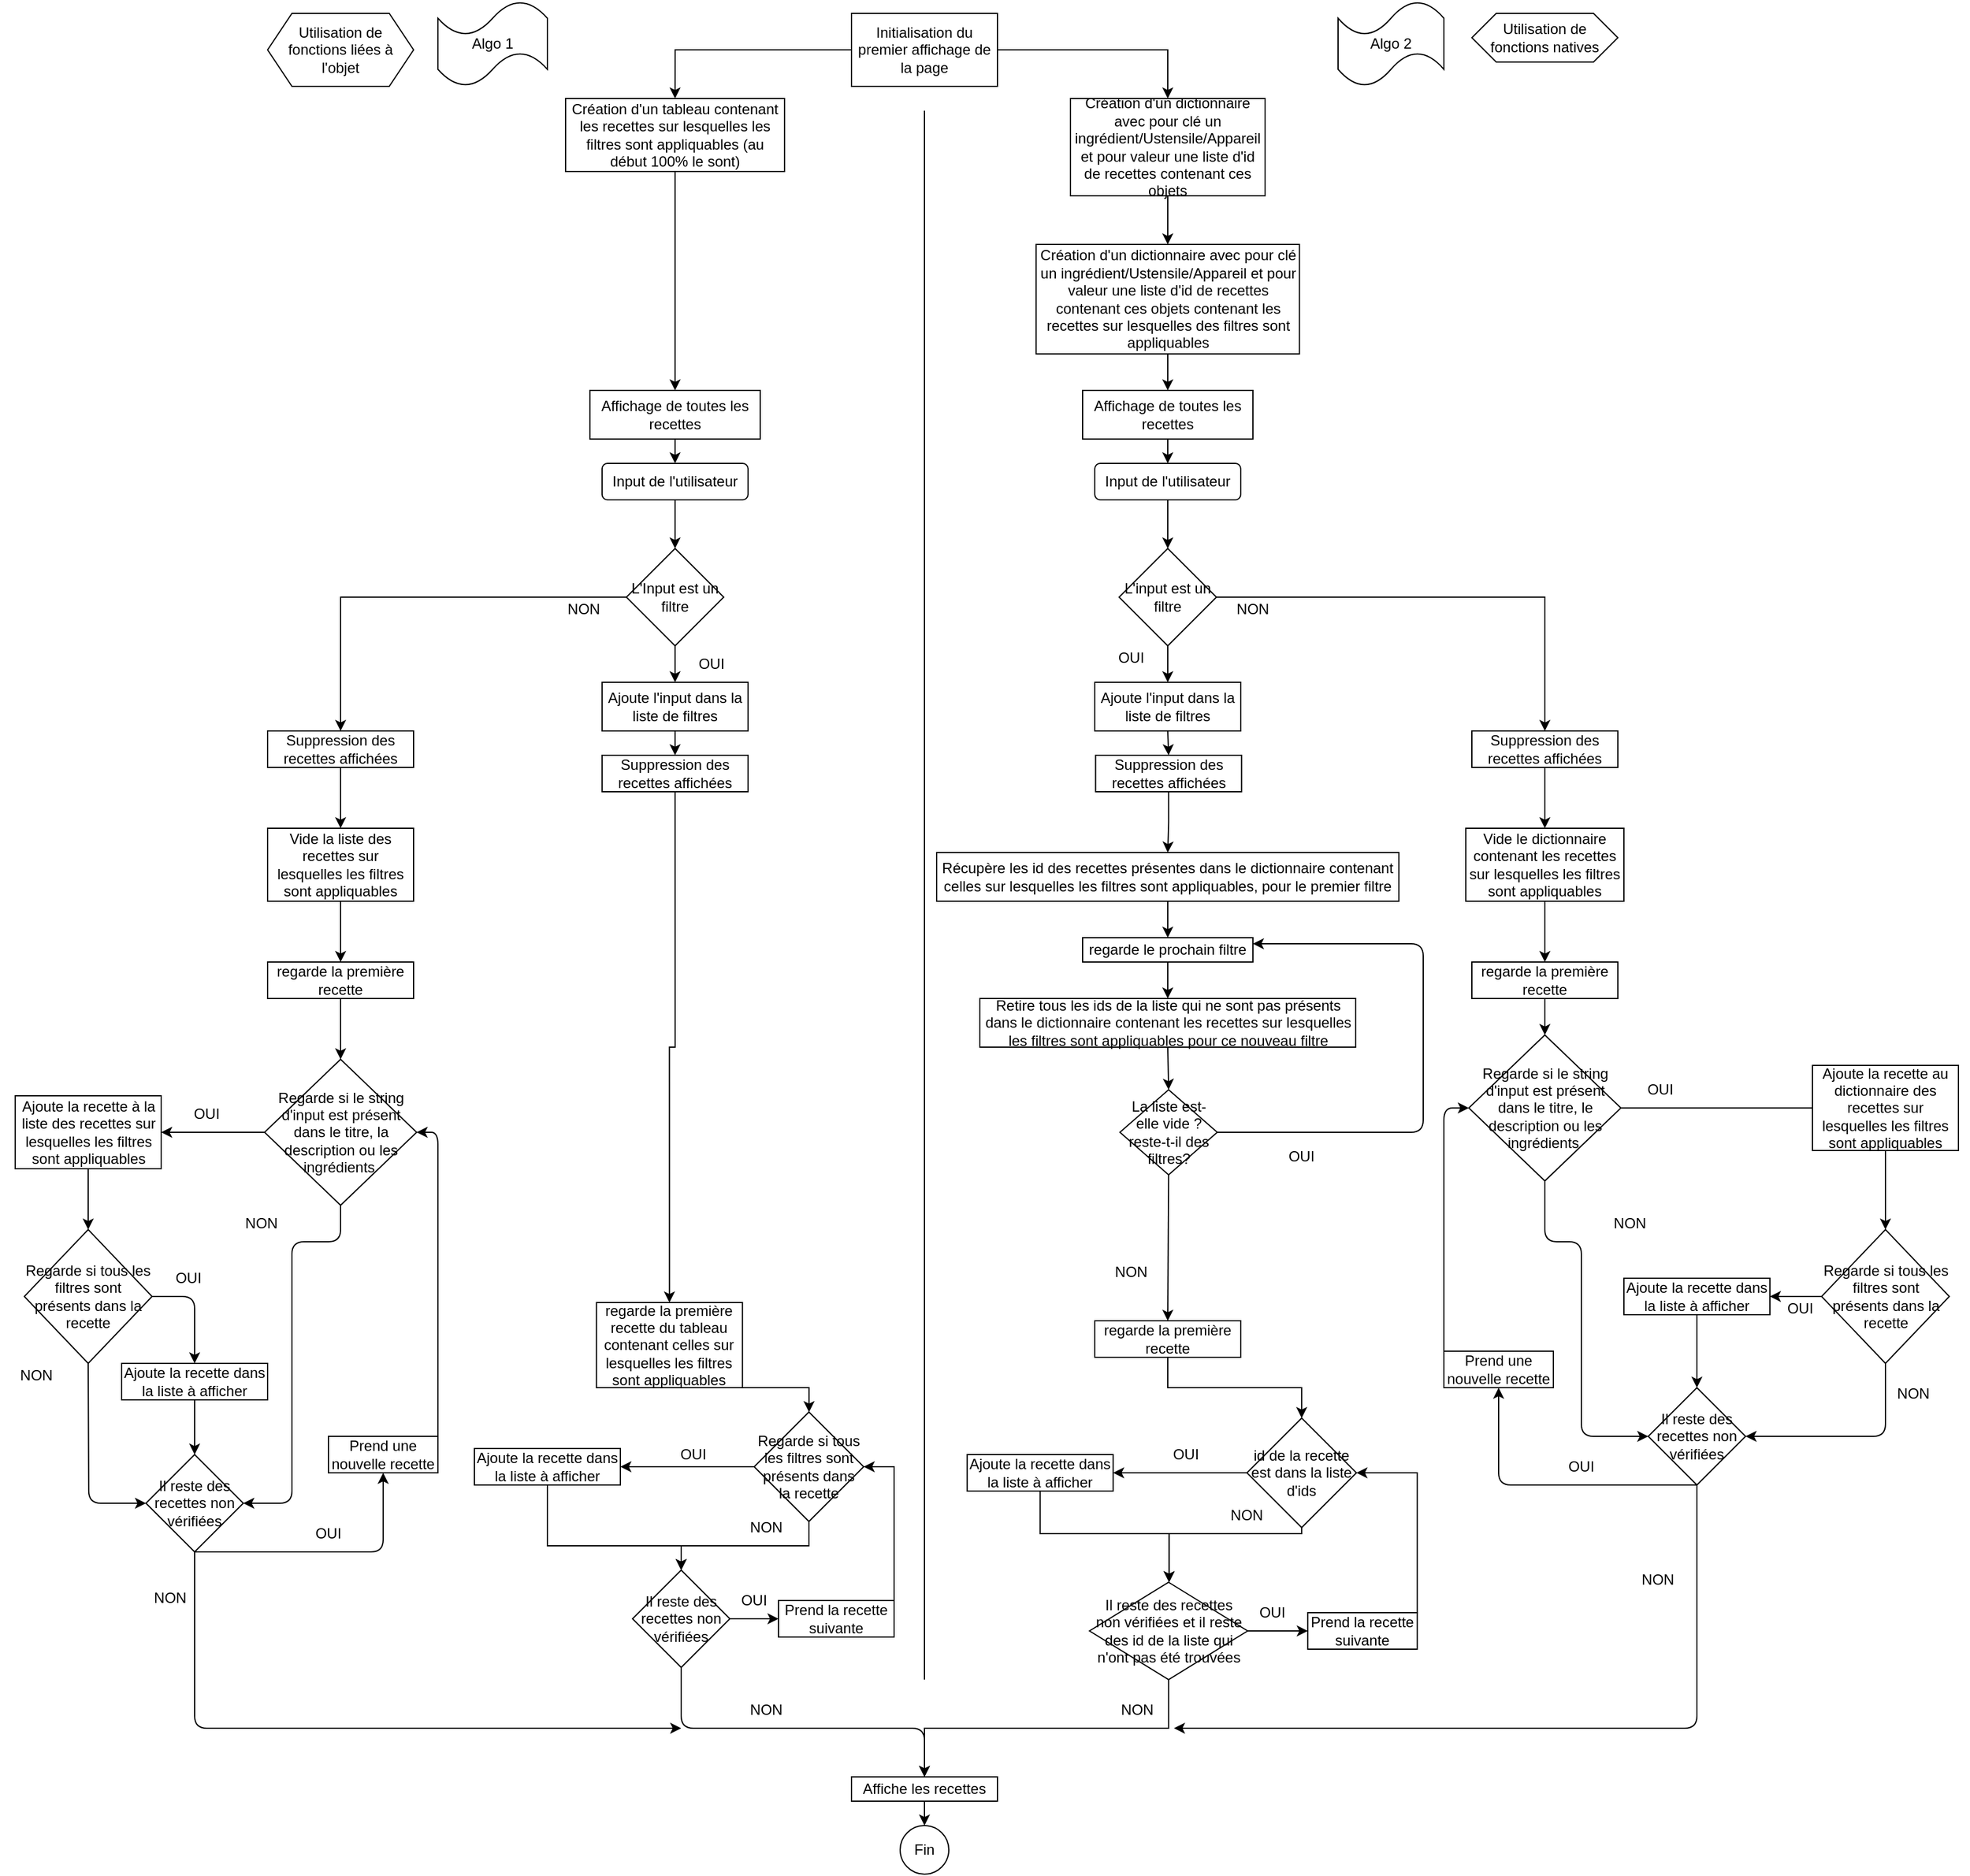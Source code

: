 <mxfile>
    <diagram name="Page-1" id="oObEu-THmnJyNQyAg0bx">
        <mxGraphModel dx="1364" dy="266" grid="1" gridSize="10" guides="1" tooltips="1" connect="1" arrows="1" fold="1" page="1" pageScale="1" pageWidth="827" pageHeight="1169" math="0" shadow="0">
            <root>
                <mxCell id="0"/>
                <mxCell id="1" parent="0"/>
                <mxCell id="Otjnma4OZYYBcLAzFUDV-6" style="edgeStyle=orthogonalEdgeStyle;rounded=0;orthogonalLoop=1;jettySize=auto;html=1;exitX=0;exitY=0.5;exitDx=0;exitDy=0;entryX=0.5;entryY=0;entryDx=0;entryDy=0;" parent="1" source="Otjnma4OZYYBcLAzFUDV-1" target="24" edge="1">
                    <mxGeometry relative="1" as="geometry">
                        <mxPoint x="200" y="80" as="targetPoint"/>
                    </mxGeometry>
                </mxCell>
                <mxCell id="Otjnma4OZYYBcLAzFUDV-7" style="edgeStyle=orthogonalEdgeStyle;rounded=0;orthogonalLoop=1;jettySize=auto;html=1;exitX=1;exitY=0.5;exitDx=0;exitDy=0;" parent="1" source="Otjnma4OZYYBcLAzFUDV-1" target="Otjnma4OZYYBcLAzFUDV-11" edge="1">
                    <mxGeometry relative="1" as="geometry">
                        <mxPoint x="600" y="80" as="targetPoint"/>
                    </mxGeometry>
                </mxCell>
                <mxCell id="Otjnma4OZYYBcLAzFUDV-1" value="Initialisation du premier affichage de la page" style="rounded=0;whiteSpace=wrap;html=1;" parent="1" vertex="1">
                    <mxGeometry x="340" y="10" width="120" height="60" as="geometry"/>
                </mxCell>
                <mxCell id="Otjnma4OZYYBcLAzFUDV-2" value="" style="endArrow=none;html=1;rounded=0;" parent="1" edge="1">
                    <mxGeometry width="50" height="50" relative="1" as="geometry">
                        <mxPoint x="400" y="1380" as="sourcePoint"/>
                        <mxPoint x="400" y="90" as="targetPoint"/>
                    </mxGeometry>
                </mxCell>
                <mxCell id="Otjnma4OZYYBcLAzFUDV-4" value="Algo 2" style="shape=tape;whiteSpace=wrap;html=1;" parent="1" vertex="1">
                    <mxGeometry x="740" width="87" height="70" as="geometry"/>
                </mxCell>
                <mxCell id="Otjnma4OZYYBcLAzFUDV-5" value="Algo 1" style="shape=tape;whiteSpace=wrap;html=1;" parent="1" vertex="1">
                    <mxGeometry width="90" height="70" as="geometry"/>
                </mxCell>
                <mxCell id="48" style="edgeStyle=none;html=1;exitX=0.5;exitY=1;exitDx=0;exitDy=0;entryX=0.5;entryY=0;entryDx=0;entryDy=0;" parent="1" source="Otjnma4OZYYBcLAzFUDV-8" target="Otjnma4OZYYBcLAzFUDV-18" edge="1">
                    <mxGeometry relative="1" as="geometry"/>
                </mxCell>
                <mxCell id="Otjnma4OZYYBcLAzFUDV-8" value="Affichage de toutes les recettes" style="rounded=0;whiteSpace=wrap;html=1;" parent="1" vertex="1">
                    <mxGeometry x="124.95" y="320" width="140" height="40" as="geometry"/>
                </mxCell>
                <mxCell id="86" style="edgeStyle=none;html=1;exitX=0.5;exitY=1;exitDx=0;exitDy=0;entryX=0.5;entryY=0;entryDx=0;entryDy=0;" edge="1" parent="1" source="Otjnma4OZYYBcLAzFUDV-11" target="56">
                    <mxGeometry relative="1" as="geometry"/>
                </mxCell>
                <mxCell id="Otjnma4OZYYBcLAzFUDV-11" value="Création d'un dictionnaire avec pour clé un ingrédient/Ustensile/Appareil et pour valeur une liste d'id de recettes contenant ces objets" style="rounded=0;whiteSpace=wrap;html=1;" parent="1" vertex="1">
                    <mxGeometry x="520" y="80" width="160" height="80" as="geometry"/>
                </mxCell>
                <mxCell id="Otjnma4OZYYBcLAzFUDV-19" style="edgeStyle=orthogonalEdgeStyle;rounded=0;orthogonalLoop=1;jettySize=auto;html=1;exitX=0.5;exitY=1;exitDx=0;exitDy=0;entryX=0.5;entryY=0;entryDx=0;entryDy=0;" parent="1" source="Otjnma4OZYYBcLAzFUDV-15" target="Otjnma4OZYYBcLAzFUDV-20" edge="1">
                    <mxGeometry relative="1" as="geometry">
                        <mxPoint x="600" y="560" as="targetPoint"/>
                    </mxGeometry>
                </mxCell>
                <mxCell id="Otjnma4OZYYBcLAzFUDV-15" value="Affichage de toutes les recettes" style="rounded=0;whiteSpace=wrap;html=1;" parent="1" vertex="1">
                    <mxGeometry x="530" y="320" width="140" height="40" as="geometry"/>
                </mxCell>
                <mxCell id="Otjnma4OZYYBcLAzFUDV-23" style="edgeStyle=orthogonalEdgeStyle;rounded=0;orthogonalLoop=1;jettySize=auto;html=1;exitX=0.5;exitY=1;exitDx=0;exitDy=0;entryX=0.5;entryY=0;entryDx=0;entryDy=0;" parent="1" source="Otjnma4OZYYBcLAzFUDV-18" target="Otjnma4OZYYBcLAzFUDV-22" edge="1">
                    <mxGeometry relative="1" as="geometry"/>
                </mxCell>
                <mxCell id="Otjnma4OZYYBcLAzFUDV-18" value="Input de l'utilisateur" style="rounded=1;whiteSpace=wrap;html=1;" parent="1" vertex="1">
                    <mxGeometry x="134.95" y="380" width="120" height="30" as="geometry"/>
                </mxCell>
                <mxCell id="Otjnma4OZYYBcLAzFUDV-24" style="edgeStyle=orthogonalEdgeStyle;rounded=0;orthogonalLoop=1;jettySize=auto;html=1;exitX=0.5;exitY=1;exitDx=0;exitDy=0;" parent="1" source="Otjnma4OZYYBcLAzFUDV-20" target="Otjnma4OZYYBcLAzFUDV-25" edge="1">
                    <mxGeometry relative="1" as="geometry">
                        <mxPoint x="600" y="610" as="targetPoint"/>
                    </mxGeometry>
                </mxCell>
                <mxCell id="Otjnma4OZYYBcLAzFUDV-20" value="Input de l'utilisateur" style="rounded=1;whiteSpace=wrap;html=1;" parent="1" vertex="1">
                    <mxGeometry x="540" y="380" width="120" height="30" as="geometry"/>
                </mxCell>
                <mxCell id="Otjnma4OZYYBcLAzFUDV-26" style="edgeStyle=orthogonalEdgeStyle;rounded=0;orthogonalLoop=1;jettySize=auto;html=1;exitX=0;exitY=0.5;exitDx=0;exitDy=0;entryX=0.5;entryY=0;entryDx=0;entryDy=0;" parent="1" source="Otjnma4OZYYBcLAzFUDV-22" target="17" edge="1">
                    <mxGeometry relative="1" as="geometry">
                        <mxPoint x="90" y="999" as="targetPoint"/>
                    </mxGeometry>
                </mxCell>
                <mxCell id="Otjnma4OZYYBcLAzFUDV-29" style="edgeStyle=orthogonalEdgeStyle;rounded=0;orthogonalLoop=1;jettySize=auto;html=1;exitX=0.5;exitY=1;exitDx=0;exitDy=0;entryX=0.5;entryY=0;entryDx=0;entryDy=0;" parent="1" source="Otjnma4OZYYBcLAzFUDV-22" target="Otjnma4OZYYBcLAzFUDV-42" edge="1">
                    <mxGeometry relative="1" as="geometry">
                        <mxPoint x="194.95" y="950" as="targetPoint"/>
                    </mxGeometry>
                </mxCell>
                <mxCell id="Otjnma4OZYYBcLAzFUDV-22" value="L'Input est un filtre" style="rhombus;whiteSpace=wrap;html=1;" parent="1" vertex="1">
                    <mxGeometry x="154.95" y="450" width="80" height="80" as="geometry"/>
                </mxCell>
                <mxCell id="C8F3fwDgA8m-oNO4tFpo-1" style="edgeStyle=orthogonalEdgeStyle;rounded=0;orthogonalLoop=1;jettySize=auto;html=1;exitX=1;exitY=0.5;exitDx=0;exitDy=0;entryX=0.5;entryY=0;entryDx=0;entryDy=0;" parent="1" source="Otjnma4OZYYBcLAzFUDV-25" target="60" edge="1">
                    <mxGeometry relative="1" as="geometry">
                        <mxPoint x="850" y="650" as="targetPoint"/>
                    </mxGeometry>
                </mxCell>
                <mxCell id="C8F3fwDgA8m-oNO4tFpo-5" style="edgeStyle=orthogonalEdgeStyle;rounded=0;orthogonalLoop=1;jettySize=auto;html=1;exitX=0.5;exitY=1;exitDx=0;exitDy=0;entryX=0.5;entryY=0;entryDx=0;entryDy=0;" parent="1" source="Otjnma4OZYYBcLAzFUDV-25" target="C8F3fwDgA8m-oNO4tFpo-6" edge="1">
                    <mxGeometry relative="1" as="geometry">
                        <mxPoint x="600" y="720" as="targetPoint"/>
                    </mxGeometry>
                </mxCell>
                <mxCell id="Otjnma4OZYYBcLAzFUDV-25" value="L'input est un filtre" style="rhombus;whiteSpace=wrap;html=1;" parent="1" vertex="1">
                    <mxGeometry x="560" y="450" width="80" height="80" as="geometry"/>
                </mxCell>
                <mxCell id="Otjnma4OZYYBcLAzFUDV-28" value="NON" style="text;html=1;strokeColor=none;fillColor=none;align=center;verticalAlign=middle;whiteSpace=wrap;rounded=0;" parent="1" vertex="1">
                    <mxGeometry x="90" y="490" width="60" height="20" as="geometry"/>
                </mxCell>
                <mxCell id="Otjnma4OZYYBcLAzFUDV-30" value="OUI" style="text;html=1;strokeColor=none;fillColor=none;align=center;verticalAlign=middle;whiteSpace=wrap;rounded=0;" parent="1" vertex="1">
                    <mxGeometry x="194.95" y="530" width="60" height="30" as="geometry"/>
                </mxCell>
                <mxCell id="Otjnma4OZYYBcLAzFUDV-35" style="edgeStyle=orthogonalEdgeStyle;rounded=0;orthogonalLoop=1;jettySize=auto;html=1;exitX=0.5;exitY=1;exitDx=0;exitDy=0;entryX=0.5;entryY=0;entryDx=0;entryDy=0;" parent="1" source="Otjnma4OZYYBcLAzFUDV-34" target="Otjnma4OZYYBcLAzFUDV-39" edge="1">
                    <mxGeometry relative="1" as="geometry">
                        <mxPoint x="190.579" y="1060" as="targetPoint"/>
                    </mxGeometry>
                </mxCell>
                <mxCell id="Otjnma4OZYYBcLAzFUDV-34" value="Suppression des recettes affichées" style="rounded=0;whiteSpace=wrap;html=1;" parent="1" vertex="1">
                    <mxGeometry x="134.95" y="620" width="120" height="30" as="geometry"/>
                </mxCell>
                <mxCell id="Otjnma4OZYYBcLAzFUDV-44" style="edgeStyle=orthogonalEdgeStyle;rounded=0;orthogonalLoop=1;jettySize=auto;html=1;exitX=0.5;exitY=1;exitDx=0;exitDy=0;" parent="1" source="Otjnma4OZYYBcLAzFUDV-39" target="Otjnma4OZYYBcLAzFUDV-45" edge="1">
                    <mxGeometry relative="1" as="geometry">
                        <mxPoint x="190.63" y="1101" as="targetPoint"/>
                        <Array as="points">
                            <mxPoint x="305.1" y="1140"/>
                        </Array>
                    </mxGeometry>
                </mxCell>
                <mxCell id="Otjnma4OZYYBcLAzFUDV-39" value="regarde la première recette du tableau contenant celles sur lesquelles les filtres sont appliquables" style="rounded=0;whiteSpace=wrap;html=1;" parent="1" vertex="1">
                    <mxGeometry x="130.34" y="1070" width="120" height="70" as="geometry"/>
                </mxCell>
                <mxCell id="Otjnma4OZYYBcLAzFUDV-43" style="edgeStyle=orthogonalEdgeStyle;rounded=0;orthogonalLoop=1;jettySize=auto;html=1;exitX=0.5;exitY=1;exitDx=0;exitDy=0;entryX=0.5;entryY=0;entryDx=0;entryDy=0;" parent="1" source="Otjnma4OZYYBcLAzFUDV-42" target="Otjnma4OZYYBcLAzFUDV-34" edge="1">
                    <mxGeometry relative="1" as="geometry"/>
                </mxCell>
                <mxCell id="Otjnma4OZYYBcLAzFUDV-42" value="Ajoute l'input dans la liste de filtres" style="rounded=0;whiteSpace=wrap;html=1;" parent="1" vertex="1">
                    <mxGeometry x="134.95" y="560" width="120" height="40" as="geometry"/>
                </mxCell>
                <mxCell id="Otjnma4OZYYBcLAzFUDV-46" style="edgeStyle=orthogonalEdgeStyle;rounded=0;orthogonalLoop=1;jettySize=auto;html=1;exitX=0;exitY=0.5;exitDx=0;exitDy=0;" parent="1" source="Otjnma4OZYYBcLAzFUDV-45" target="Otjnma4OZYYBcLAzFUDV-48" edge="1">
                    <mxGeometry relative="1" as="geometry">
                        <mxPoint x="150.0" y="1205" as="targetPoint"/>
                    </mxGeometry>
                </mxCell>
                <mxCell id="Otjnma4OZYYBcLAzFUDV-47" style="edgeStyle=orthogonalEdgeStyle;rounded=0;orthogonalLoop=1;jettySize=auto;html=1;exitX=0.5;exitY=1;exitDx=0;exitDy=0;" parent="1" source="Otjnma4OZYYBcLAzFUDV-45" target="Otjnma4OZYYBcLAzFUDV-51" edge="1">
                    <mxGeometry relative="1" as="geometry">
                        <mxPoint x="230.0" y="1290" as="targetPoint"/>
                    </mxGeometry>
                </mxCell>
                <mxCell id="Otjnma4OZYYBcLAzFUDV-45" value="Regarde si tous les filtres sont présents dans la recette" style="rhombus;whiteSpace=wrap;html=1;" parent="1" vertex="1">
                    <mxGeometry x="260" y="1160" width="90" height="90" as="geometry"/>
                </mxCell>
                <mxCell id="Otjnma4OZYYBcLAzFUDV-52" style="edgeStyle=orthogonalEdgeStyle;rounded=0;orthogonalLoop=1;jettySize=auto;html=1;exitX=0.5;exitY=1;exitDx=0;exitDy=0;entryX=0.5;entryY=0;entryDx=0;entryDy=0;" parent="1" source="Otjnma4OZYYBcLAzFUDV-48" target="Otjnma4OZYYBcLAzFUDV-51" edge="1">
                    <mxGeometry relative="1" as="geometry">
                        <Array as="points">
                            <mxPoint x="90" y="1270"/>
                            <mxPoint x="200.0" y="1270"/>
                        </Array>
                    </mxGeometry>
                </mxCell>
                <mxCell id="Otjnma4OZYYBcLAzFUDV-48" value="Ajoute la recette dans la liste à afficher" style="rounded=0;whiteSpace=wrap;html=1;" parent="1" vertex="1">
                    <mxGeometry x="30.0" y="1190" width="120" height="30" as="geometry"/>
                </mxCell>
                <mxCell id="Otjnma4OZYYBcLAzFUDV-49" value="OUI" style="text;html=1;strokeColor=none;fillColor=none;align=center;verticalAlign=middle;whiteSpace=wrap;rounded=0;" parent="1" vertex="1">
                    <mxGeometry x="180.0" y="1180" width="60" height="30" as="geometry"/>
                </mxCell>
                <mxCell id="Otjnma4OZYYBcLAzFUDV-55" style="edgeStyle=orthogonalEdgeStyle;rounded=0;orthogonalLoop=1;jettySize=auto;html=1;exitX=1;exitY=0.5;exitDx=0;exitDy=0;" parent="1" source="Otjnma4OZYYBcLAzFUDV-51" target="Otjnma4OZYYBcLAzFUDV-56" edge="1">
                    <mxGeometry relative="1" as="geometry">
                        <mxPoint x="280" y="1330.333" as="targetPoint"/>
                    </mxGeometry>
                </mxCell>
                <mxCell id="117" style="edgeStyle=none;html=1;exitX=0.5;exitY=1;exitDx=0;exitDy=0;entryX=0.5;entryY=0;entryDx=0;entryDy=0;" edge="1" parent="1" source="Otjnma4OZYYBcLAzFUDV-51" target="Otjnma4OZYYBcLAzFUDV-60">
                    <mxGeometry relative="1" as="geometry">
                        <Array as="points">
                            <mxPoint x="200" y="1420"/>
                            <mxPoint x="400" y="1420"/>
                        </Array>
                    </mxGeometry>
                </mxCell>
                <mxCell id="Otjnma4OZYYBcLAzFUDV-51" value="Il reste des recettes non vérifiées" style="rhombus;whiteSpace=wrap;html=1;" parent="1" vertex="1">
                    <mxGeometry x="160.0" y="1290" width="80" height="80" as="geometry"/>
                </mxCell>
                <mxCell id="Otjnma4OZYYBcLAzFUDV-53" value="NON" style="text;html=1;strokeColor=none;fillColor=none;align=center;verticalAlign=middle;whiteSpace=wrap;rounded=0;" parent="1" vertex="1">
                    <mxGeometry x="240" y="1240" width="60" height="30" as="geometry"/>
                </mxCell>
                <mxCell id="Otjnma4OZYYBcLAzFUDV-57" style="edgeStyle=orthogonalEdgeStyle;rounded=0;orthogonalLoop=1;jettySize=auto;html=1;exitX=1;exitY=0;exitDx=0;exitDy=0;entryX=1;entryY=0.5;entryDx=0;entryDy=0;" parent="1" source="Otjnma4OZYYBcLAzFUDV-56" target="Otjnma4OZYYBcLAzFUDV-45" edge="1">
                    <mxGeometry relative="1" as="geometry">
                        <Array as="points">
                            <mxPoint x="375.1" y="1205"/>
                        </Array>
                    </mxGeometry>
                </mxCell>
                <mxCell id="Otjnma4OZYYBcLAzFUDV-56" value="Prend la recette suivante" style="rounded=0;whiteSpace=wrap;html=1;" parent="1" vertex="1">
                    <mxGeometry x="280" y="1315" width="95" height="30" as="geometry"/>
                </mxCell>
                <mxCell id="Otjnma4OZYYBcLAzFUDV-58" value="OUI" style="text;html=1;strokeColor=none;fillColor=none;align=center;verticalAlign=middle;whiteSpace=wrap;rounded=0;" parent="1" vertex="1">
                    <mxGeometry x="230.0" y="1300" width="60" height="30" as="geometry"/>
                </mxCell>
                <mxCell id="Otjnma4OZYYBcLAzFUDV-62" style="edgeStyle=orthogonalEdgeStyle;rounded=0;orthogonalLoop=1;jettySize=auto;html=1;exitX=0.5;exitY=1;exitDx=0;exitDy=0;entryX=0.5;entryY=0;entryDx=0;entryDy=0;" parent="1" source="Otjnma4OZYYBcLAzFUDV-60" target="Otjnma4OZYYBcLAzFUDV-64" edge="1">
                    <mxGeometry relative="1" as="geometry">
                        <mxPoint x="400" y="1500" as="targetPoint"/>
                    </mxGeometry>
                </mxCell>
                <mxCell id="Otjnma4OZYYBcLAzFUDV-60" value="Affiche les recettes" style="rounded=0;whiteSpace=wrap;html=1;" parent="1" vertex="1">
                    <mxGeometry x="340" y="1460" width="120" height="20" as="geometry"/>
                </mxCell>
                <mxCell id="Otjnma4OZYYBcLAzFUDV-64" value="Fin" style="ellipse;whiteSpace=wrap;html=1;aspect=fixed;" parent="1" vertex="1">
                    <mxGeometry x="380" y="1500" width="40" height="40" as="geometry"/>
                </mxCell>
                <mxCell id="C8F3fwDgA8m-oNO4tFpo-4" value="NON" style="text;html=1;strokeColor=none;fillColor=none;align=center;verticalAlign=middle;whiteSpace=wrap;rounded=0;" parent="1" vertex="1">
                    <mxGeometry x="640" y="485" width="60" height="30" as="geometry"/>
                </mxCell>
                <mxCell id="C8F3fwDgA8m-oNO4tFpo-11" style="edgeStyle=orthogonalEdgeStyle;rounded=0;orthogonalLoop=1;jettySize=auto;html=1;exitX=0.5;exitY=1;exitDx=0;exitDy=0;entryX=0.5;entryY=0;entryDx=0;entryDy=0;" parent="1" source="C8F3fwDgA8m-oNO4tFpo-6" target="C8F3fwDgA8m-oNO4tFpo-10" edge="1">
                    <mxGeometry relative="1" as="geometry"/>
                </mxCell>
                <mxCell id="C8F3fwDgA8m-oNO4tFpo-6" value="Ajoute l'input dans la liste de filtres" style="rounded=0;whiteSpace=wrap;html=1;" parent="1" vertex="1">
                    <mxGeometry x="540" y="560" width="120" height="40" as="geometry"/>
                </mxCell>
                <mxCell id="C8F3fwDgA8m-oNO4tFpo-8" value="OUI" style="text;html=1;strokeColor=none;fillColor=none;align=center;verticalAlign=middle;whiteSpace=wrap;rounded=0;" parent="1" vertex="1">
                    <mxGeometry x="540" y="530" width="60" height="20" as="geometry"/>
                </mxCell>
                <mxCell id="C8F3fwDgA8m-oNO4tFpo-14" style="edgeStyle=orthogonalEdgeStyle;rounded=0;orthogonalLoop=1;jettySize=auto;html=1;exitX=0.5;exitY=1;exitDx=0;exitDy=0;entryX=0.5;entryY=0;entryDx=0;entryDy=0;" parent="1" source="C8F3fwDgA8m-oNO4tFpo-10" target="C8F3fwDgA8m-oNO4tFpo-13" edge="1">
                    <mxGeometry relative="1" as="geometry"/>
                </mxCell>
                <mxCell id="C8F3fwDgA8m-oNO4tFpo-10" value="Suppression des recettes affichées" style="rounded=0;whiteSpace=wrap;html=1;" parent="1" vertex="1">
                    <mxGeometry x="540.68" y="620" width="120" height="30" as="geometry"/>
                </mxCell>
                <mxCell id="3" style="edgeStyle=none;html=1;exitX=0.5;exitY=1;exitDx=0;exitDy=0;" parent="1" source="C8F3fwDgA8m-oNO4tFpo-13" target="4" edge="1">
                    <mxGeometry relative="1" as="geometry">
                        <mxPoint x="600" y="870" as="targetPoint"/>
                    </mxGeometry>
                </mxCell>
                <mxCell id="C8F3fwDgA8m-oNO4tFpo-13" value="Récupère les id des recettes présentes dans le dictionnaire contenant celles sur lesquelles les filtres sont appliquables, pour le premier filtre" style="rounded=0;whiteSpace=wrap;html=1;" parent="1" vertex="1">
                    <mxGeometry x="410" y="700" width="380" height="40" as="geometry"/>
                </mxCell>
                <mxCell id="C8F3fwDgA8m-oNO4tFpo-18" style="edgeStyle=orthogonalEdgeStyle;rounded=0;orthogonalLoop=1;jettySize=auto;html=1;exitX=0.5;exitY=1;exitDx=0;exitDy=0;" parent="1" source="C8F3fwDgA8m-oNO4tFpo-19" target="C8F3fwDgA8m-oNO4tFpo-22" edge="1">
                    <mxGeometry relative="1" as="geometry">
                        <mxPoint x="595.68" y="1145" as="targetPoint"/>
                        <Array as="points">
                            <mxPoint x="710.1" y="1140"/>
                        </Array>
                    </mxGeometry>
                </mxCell>
                <mxCell id="C8F3fwDgA8m-oNO4tFpo-19" value="regarde la première recette" style="rounded=0;whiteSpace=wrap;html=1;" parent="1" vertex="1">
                    <mxGeometry x="540" y="1085" width="120" height="30" as="geometry"/>
                </mxCell>
                <mxCell id="C8F3fwDgA8m-oNO4tFpo-20" style="edgeStyle=orthogonalEdgeStyle;rounded=0;orthogonalLoop=1;jettySize=auto;html=1;exitX=0;exitY=0.5;exitDx=0;exitDy=0;entryX=1;entryY=0.5;entryDx=0;entryDy=0;" parent="1" source="C8F3fwDgA8m-oNO4tFpo-22" target="C8F3fwDgA8m-oNO4tFpo-26" edge="1">
                    <mxGeometry relative="1" as="geometry">
                        <mxPoint x="555.1" y="1210" as="targetPoint"/>
                    </mxGeometry>
                </mxCell>
                <mxCell id="C8F3fwDgA8m-oNO4tFpo-21" style="edgeStyle=orthogonalEdgeStyle;rounded=0;orthogonalLoop=1;jettySize=auto;html=1;exitX=0.5;exitY=1;exitDx=0;exitDy=0;entryX=0.5;entryY=0;entryDx=0;entryDy=0;" parent="1" source="C8F3fwDgA8m-oNO4tFpo-22" target="C8F3fwDgA8m-oNO4tFpo-27" edge="1">
                    <mxGeometry relative="1" as="geometry">
                        <mxPoint x="605.1" y="1295" as="targetPoint"/>
                        <Array as="points">
                            <mxPoint x="710.1" y="1260"/>
                            <mxPoint x="601.1" y="1260"/>
                            <mxPoint x="601.1" y="1300"/>
                        </Array>
                    </mxGeometry>
                </mxCell>
                <mxCell id="C8F3fwDgA8m-oNO4tFpo-22" value="id de la recette est dans la liste d'ids" style="rhombus;whiteSpace=wrap;html=1;" parent="1" vertex="1">
                    <mxGeometry x="665.1" y="1165" width="90" height="90" as="geometry"/>
                </mxCell>
                <mxCell id="C8F3fwDgA8m-oNO4tFpo-23" style="edgeStyle=orthogonalEdgeStyle;rounded=0;orthogonalLoop=1;jettySize=auto;html=1;entryX=0.5;entryY=0;entryDx=0;entryDy=0;exitX=0.5;exitY=1;exitDx=0;exitDy=0;" parent="1" source="C8F3fwDgA8m-oNO4tFpo-26" target="C8F3fwDgA8m-oNO4tFpo-27" edge="1">
                    <mxGeometry relative="1" as="geometry">
                        <mxPoint x="495.1" y="1230" as="sourcePoint"/>
                        <mxPoint x="605.1" y="1295" as="targetPoint"/>
                        <Array as="points">
                            <mxPoint x="495.1" y="1260"/>
                            <mxPoint x="601.1" y="1260"/>
                            <mxPoint x="601.1" y="1300"/>
                        </Array>
                    </mxGeometry>
                </mxCell>
                <mxCell id="C8F3fwDgA8m-oNO4tFpo-24" value="OUI" style="text;html=1;strokeColor=none;fillColor=none;align=center;verticalAlign=middle;whiteSpace=wrap;rounded=0;" parent="1" vertex="1">
                    <mxGeometry x="585.1" y="1180" width="60" height="30" as="geometry"/>
                </mxCell>
                <mxCell id="C8F3fwDgA8m-oNO4tFpo-25" value="NON" style="text;html=1;strokeColor=none;fillColor=none;align=center;verticalAlign=middle;whiteSpace=wrap;rounded=0;" parent="1" vertex="1">
                    <mxGeometry x="635.1" y="1230" width="60" height="30" as="geometry"/>
                </mxCell>
                <mxCell id="C8F3fwDgA8m-oNO4tFpo-26" value="Ajoute la recette dans la liste à afficher" style="rounded=0;whiteSpace=wrap;html=1;" parent="1" vertex="1">
                    <mxGeometry x="435.1" y="1195" width="120" height="30" as="geometry"/>
                </mxCell>
                <mxCell id="C8F3fwDgA8m-oNO4tFpo-29" style="edgeStyle=orthogonalEdgeStyle;rounded=0;orthogonalLoop=1;jettySize=auto;html=1;exitX=1;exitY=0.5;exitDx=0;exitDy=0;" parent="1" source="C8F3fwDgA8m-oNO4tFpo-27" target="C8F3fwDgA8m-oNO4tFpo-30" edge="1">
                    <mxGeometry relative="1" as="geometry">
                        <mxPoint x="715.1" y="1340.034" as="targetPoint"/>
                    </mxGeometry>
                </mxCell>
                <mxCell id="C8F3fwDgA8m-oNO4tFpo-33" style="edgeStyle=orthogonalEdgeStyle;rounded=0;orthogonalLoop=1;jettySize=auto;html=1;exitX=0.5;exitY=1;exitDx=0;exitDy=0;entryX=0.5;entryY=0;entryDx=0;entryDy=0;" parent="1" source="C8F3fwDgA8m-oNO4tFpo-27" target="Otjnma4OZYYBcLAzFUDV-60" edge="1">
                    <mxGeometry relative="1" as="geometry">
                        <mxPoint x="620" y="1260" as="targetPoint"/>
                    </mxGeometry>
                </mxCell>
                <mxCell id="C8F3fwDgA8m-oNO4tFpo-27" value="Il reste des recettes non vérifiées et il reste des id de la liste qui n'ont pas été trouvées" style="rhombus;whiteSpace=wrap;html=1;" parent="1" vertex="1">
                    <mxGeometry x="535.68" y="1300" width="130" height="80" as="geometry"/>
                </mxCell>
                <mxCell id="C8F3fwDgA8m-oNO4tFpo-28" value="NON" style="text;html=1;strokeColor=none;fillColor=none;align=center;verticalAlign=middle;whiteSpace=wrap;rounded=0;" parent="1" vertex="1">
                    <mxGeometry x="240.0" y="1390" width="60" height="30" as="geometry"/>
                </mxCell>
                <mxCell id="C8F3fwDgA8m-oNO4tFpo-32" style="edgeStyle=orthogonalEdgeStyle;rounded=0;orthogonalLoop=1;jettySize=auto;html=1;exitX=0.5;exitY=0;exitDx=0;exitDy=0;entryX=1;entryY=0.5;entryDx=0;entryDy=0;" parent="1" source="C8F3fwDgA8m-oNO4tFpo-30" target="C8F3fwDgA8m-oNO4tFpo-22" edge="1">
                    <mxGeometry relative="1" as="geometry">
                        <Array as="points">
                            <mxPoint x="805.1" y="1325"/>
                            <mxPoint x="805.1" y="1210"/>
                        </Array>
                    </mxGeometry>
                </mxCell>
                <mxCell id="C8F3fwDgA8m-oNO4tFpo-30" value="Prend la recette suivante" style="rounded=0;whiteSpace=wrap;html=1;" parent="1" vertex="1">
                    <mxGeometry x="715.1" y="1325" width="90" height="30" as="geometry"/>
                </mxCell>
                <mxCell id="C8F3fwDgA8m-oNO4tFpo-31" value="OUI" style="text;html=1;strokeColor=none;fillColor=none;align=center;verticalAlign=middle;whiteSpace=wrap;rounded=0;" parent="1" vertex="1">
                    <mxGeometry x="655.68" y="1310" width="60" height="30" as="geometry"/>
                </mxCell>
                <mxCell id="C8F3fwDgA8m-oNO4tFpo-36" value="NON" style="text;html=1;strokeColor=none;fillColor=none;align=center;verticalAlign=middle;whiteSpace=wrap;rounded=0;" parent="1" vertex="1">
                    <mxGeometry x="545.1" y="1390" width="60" height="30" as="geometry"/>
                </mxCell>
                <mxCell id="6" style="edgeStyle=none;html=1;exitX=0.5;exitY=1;exitDx=0;exitDy=0;entryX=0.5;entryY=0;entryDx=0;entryDy=0;" parent="1" source="4" target="5" edge="1">
                    <mxGeometry relative="1" as="geometry"/>
                </mxCell>
                <mxCell id="4" value="regarde le prochain filtre" style="rounded=0;whiteSpace=wrap;html=1;" parent="1" vertex="1">
                    <mxGeometry x="530" y="770" width="140" height="20" as="geometry"/>
                </mxCell>
                <mxCell id="9" style="edgeStyle=none;html=1;exitX=0.5;exitY=1;exitDx=0;exitDy=0;entryX=0.5;entryY=0;entryDx=0;entryDy=0;" parent="1" source="5" target="8" edge="1">
                    <mxGeometry relative="1" as="geometry"/>
                </mxCell>
                <mxCell id="5" value="Retire tous les ids de la liste qui ne sont pas présents dans le dictionnaire contenant les recettes sur lesquelles les filtres sont appliquables pour ce nouveau filtre" style="rounded=0;whiteSpace=wrap;html=1;" parent="1" vertex="1">
                    <mxGeometry x="445.51" y="820" width="308.98" height="40" as="geometry"/>
                </mxCell>
                <mxCell id="10" style="edgeStyle=none;html=1;exitX=1;exitY=0.5;exitDx=0;exitDy=0;entryX=1;entryY=0.25;entryDx=0;entryDy=0;" parent="1" source="8" target="4" edge="1">
                    <mxGeometry relative="1" as="geometry">
                        <Array as="points">
                            <mxPoint x="810" y="930"/>
                            <mxPoint x="810" y="775"/>
                        </Array>
                    </mxGeometry>
                </mxCell>
                <mxCell id="12" style="edgeStyle=none;html=1;exitX=0.5;exitY=1;exitDx=0;exitDy=0;entryX=0.5;entryY=0;entryDx=0;entryDy=0;" parent="1" source="8" target="C8F3fwDgA8m-oNO4tFpo-19" edge="1">
                    <mxGeometry relative="1" as="geometry">
                        <mxPoint x="595.68" y="1060" as="targetPoint"/>
                    </mxGeometry>
                </mxCell>
                <mxCell id="8" value="La liste est-elle vide ? reste-t-il des filtres?" style="rhombus;whiteSpace=wrap;html=1;" parent="1" vertex="1">
                    <mxGeometry x="560.68" y="895" width="80" height="70" as="geometry"/>
                </mxCell>
                <mxCell id="11" value="OUI" style="text;html=1;strokeColor=none;fillColor=none;align=center;verticalAlign=middle;whiteSpace=wrap;rounded=0;" parent="1" vertex="1">
                    <mxGeometry x="680.1" y="935" width="60" height="30" as="geometry"/>
                </mxCell>
                <mxCell id="13" value="NON" style="text;html=1;strokeColor=none;fillColor=none;align=center;verticalAlign=middle;whiteSpace=wrap;rounded=0;" parent="1" vertex="1">
                    <mxGeometry x="540" y="1030" width="60" height="30" as="geometry"/>
                </mxCell>
                <mxCell id="15" value="Utilisation de fonctions liées à l'objet" style="shape=hexagon;perimeter=hexagonPerimeter2;whiteSpace=wrap;html=1;fixedSize=1;" parent="1" vertex="1">
                    <mxGeometry x="-140" y="10" width="120" height="60" as="geometry"/>
                </mxCell>
                <mxCell id="16" value="Utilisation de fonctions natives" style="shape=hexagon;perimeter=hexagonPerimeter2;whiteSpace=wrap;html=1;fixedSize=1;" parent="1" vertex="1">
                    <mxGeometry x="850" y="10" width="120" height="40" as="geometry"/>
                </mxCell>
                <mxCell id="19" style="edgeStyle=none;html=1;exitX=0.5;exitY=1;exitDx=0;exitDy=0;entryX=0.5;entryY=0;entryDx=0;entryDy=0;" parent="1" source="17" target="42" edge="1">
                    <mxGeometry relative="1" as="geometry">
                        <mxPoint x="-240" y="1060" as="targetPoint"/>
                    </mxGeometry>
                </mxCell>
                <mxCell id="17" value="Suppression des recettes affichées" style="rounded=0;whiteSpace=wrap;html=1;" parent="1" vertex="1">
                    <mxGeometry x="-140" y="600" width="120" height="30" as="geometry"/>
                </mxCell>
                <mxCell id="32" style="edgeStyle=none;html=1;exitX=0.5;exitY=1;exitDx=0;exitDy=0;entryX=0.5;entryY=0;entryDx=0;entryDy=0;" parent="1" source="20" target="22" edge="1">
                    <mxGeometry relative="1" as="geometry">
                        <mxPoint x="-240" y="1224.995" as="targetPoint"/>
                    </mxGeometry>
                </mxCell>
                <mxCell id="20" value="regarde la première recette" style="rounded=0;whiteSpace=wrap;html=1;" parent="1" vertex="1">
                    <mxGeometry x="-140" y="790" width="120" height="30" as="geometry"/>
                </mxCell>
                <mxCell id="34" style="edgeStyle=none;html=1;exitX=0;exitY=0.5;exitDx=0;exitDy=0;entryX=1;entryY=0.5;entryDx=0;entryDy=0;" parent="1" source="22" target="27" edge="1">
                    <mxGeometry relative="1" as="geometry"/>
                </mxCell>
                <mxCell id="95" style="edgeStyle=none;html=1;exitX=0.5;exitY=1;exitDx=0;exitDy=0;" edge="1" parent="1" source="22">
                    <mxGeometry relative="1" as="geometry">
                        <mxPoint x="-79.667" y="990.333" as="targetPoint"/>
                    </mxGeometry>
                </mxCell>
                <mxCell id="96" style="edgeStyle=none;html=1;exitX=0.5;exitY=1;exitDx=0;exitDy=0;entryX=1;entryY=0.5;entryDx=0;entryDy=0;" edge="1" parent="1" source="22" target="39">
                    <mxGeometry relative="1" as="geometry">
                        <Array as="points">
                            <mxPoint x="-80" y="1020"/>
                            <mxPoint x="-120" y="1020"/>
                            <mxPoint x="-120" y="1235"/>
                        </Array>
                    </mxGeometry>
                </mxCell>
                <mxCell id="22" value="Regarde si le string d'input est présent dans le titre, la description ou les ingrédients&amp;nbsp;" style="rhombus;whiteSpace=wrap;html=1;" parent="1" vertex="1">
                    <mxGeometry x="-142.5" y="870" width="125" height="120" as="geometry"/>
                </mxCell>
                <mxCell id="25" style="edgeStyle=none;html=1;exitX=0.5;exitY=1;exitDx=0;exitDy=0;entryX=0.5;entryY=0;entryDx=0;entryDy=0;" parent="1" source="24" target="Otjnma4OZYYBcLAzFUDV-8" edge="1">
                    <mxGeometry relative="1" as="geometry"/>
                </mxCell>
                <mxCell id="24" value="Création d'un tableau contenant les recettes sur lesquelles les filtres sont appliquables (au début 100% le sont)" style="rounded=0;whiteSpace=wrap;html=1;" parent="1" vertex="1">
                    <mxGeometry x="104.95" y="80" width="180" height="60" as="geometry"/>
                </mxCell>
                <mxCell id="35" style="edgeStyle=none;html=1;exitX=0.5;exitY=1;exitDx=0;exitDy=0;entryX=0.5;entryY=0;entryDx=0;entryDy=0;" parent="1" source="27" target="36" edge="1">
                    <mxGeometry relative="1" as="geometry">
                        <mxPoint x="-400" y="1410" as="targetPoint"/>
                    </mxGeometry>
                </mxCell>
                <mxCell id="27" value="Ajoute la recette à la liste des recettes sur lesquelles les filtres sont appliquables" style="rounded=0;whiteSpace=wrap;html=1;" parent="1" vertex="1">
                    <mxGeometry x="-347.5" y="899.995" width="120" height="60" as="geometry"/>
                </mxCell>
                <mxCell id="92" style="edgeStyle=none;html=1;exitX=1;exitY=0.5;exitDx=0;exitDy=0;entryX=0.5;entryY=0;entryDx=0;entryDy=0;" edge="1" parent="1" source="36" target="38">
                    <mxGeometry relative="1" as="geometry">
                        <Array as="points">
                            <mxPoint x="-200" y="1065"/>
                        </Array>
                    </mxGeometry>
                </mxCell>
                <mxCell id="99" style="edgeStyle=none;html=1;exitX=0.5;exitY=1;exitDx=0;exitDy=0;entryX=0;entryY=0.5;entryDx=0;entryDy=0;" edge="1" parent="1" source="36" target="39">
                    <mxGeometry relative="1" as="geometry">
                        <Array as="points">
                            <mxPoint x="-287" y="1235"/>
                        </Array>
                    </mxGeometry>
                </mxCell>
                <mxCell id="36" value="Regarde si tous les filtres sont présents dans la recette" style="rhombus;whiteSpace=wrap;html=1;" parent="1" vertex="1">
                    <mxGeometry x="-340" y="1010" width="105" height="110" as="geometry"/>
                </mxCell>
                <mxCell id="94" style="edgeStyle=none;html=1;exitX=0.5;exitY=1;exitDx=0;exitDy=0;entryX=0.5;entryY=0;entryDx=0;entryDy=0;" edge="1" parent="1" source="38" target="39">
                    <mxGeometry relative="1" as="geometry">
                        <mxPoint x="-199.667" y="1210" as="targetPoint"/>
                    </mxGeometry>
                </mxCell>
                <mxCell id="38" value="Ajoute la recette dans la liste à afficher" style="rounded=0;whiteSpace=wrap;html=1;" parent="1" vertex="1">
                    <mxGeometry x="-260" y="1120" width="120" height="30" as="geometry"/>
                </mxCell>
                <mxCell id="100" style="edgeStyle=none;html=1;exitX=0.5;exitY=1;exitDx=0;exitDy=0;" edge="1" parent="1" source="39">
                    <mxGeometry relative="1" as="geometry">
                        <mxPoint x="200" y="1420" as="targetPoint"/>
                        <Array as="points">
                            <mxPoint x="-200" y="1420"/>
                        </Array>
                    </mxGeometry>
                </mxCell>
                <mxCell id="102" style="edgeStyle=none;html=1;exitX=0.5;exitY=1;exitDx=0;exitDy=0;entryX=0.5;entryY=1;entryDx=0;entryDy=0;" edge="1" parent="1" source="39" target="46">
                    <mxGeometry relative="1" as="geometry">
                        <Array as="points">
                            <mxPoint x="-45" y="1275"/>
                        </Array>
                    </mxGeometry>
                </mxCell>
                <mxCell id="39" value="Il reste des recettes non vérifiées" style="rhombus;whiteSpace=wrap;html=1;" parent="1" vertex="1">
                    <mxGeometry x="-240.0" y="1195" width="80" height="80" as="geometry"/>
                </mxCell>
                <mxCell id="43" style="edgeStyle=none;html=1;exitX=0.5;exitY=1;exitDx=0;exitDy=0;entryX=0.5;entryY=0;entryDx=0;entryDy=0;" parent="1" source="42" target="20" edge="1">
                    <mxGeometry relative="1" as="geometry"/>
                </mxCell>
                <mxCell id="42" value="Vide la liste des recettes sur lesquelles les filtres sont appliquables" style="rounded=0;whiteSpace=wrap;html=1;" parent="1" vertex="1">
                    <mxGeometry x="-140" y="679.995" width="120" height="60" as="geometry"/>
                </mxCell>
                <mxCell id="98" style="edgeStyle=none;html=1;exitX=1;exitY=0;exitDx=0;exitDy=0;entryX=1;entryY=0.5;entryDx=0;entryDy=0;" edge="1" parent="1" source="46" target="22">
                    <mxGeometry relative="1" as="geometry">
                        <Array as="points">
                            <mxPoint y="930"/>
                        </Array>
                    </mxGeometry>
                </mxCell>
                <mxCell id="46" value="Prend une nouvelle recette" style="rounded=0;whiteSpace=wrap;html=1;" parent="1" vertex="1">
                    <mxGeometry x="-90" y="1180" width="90" height="30" as="geometry"/>
                </mxCell>
                <mxCell id="49" value="OUI" style="text;html=1;strokeColor=none;fillColor=none;align=center;verticalAlign=middle;whiteSpace=wrap;rounded=0;" parent="1" vertex="1">
                    <mxGeometry x="-220" y="900" width="60" height="30" as="geometry"/>
                </mxCell>
                <mxCell id="51" value="NON" style="text;html=1;strokeColor=none;fillColor=none;align=center;verticalAlign=middle;whiteSpace=wrap;rounded=0;" parent="1" vertex="1">
                    <mxGeometry x="-175" y="990" width="60" height="30" as="geometry"/>
                </mxCell>
                <mxCell id="52" value="OUI" style="text;html=1;strokeColor=none;fillColor=none;align=center;verticalAlign=middle;whiteSpace=wrap;rounded=0;" parent="1" vertex="1">
                    <mxGeometry x="-235" y="1035" width="60" height="30" as="geometry"/>
                </mxCell>
                <mxCell id="53" value="NON" style="text;html=1;strokeColor=none;fillColor=none;align=center;verticalAlign=middle;whiteSpace=wrap;rounded=0;" parent="1" vertex="1">
                    <mxGeometry x="-360" y="1115" width="60" height="30" as="geometry"/>
                </mxCell>
                <mxCell id="54" value="NON" style="text;html=1;strokeColor=none;fillColor=none;align=center;verticalAlign=middle;whiteSpace=wrap;rounded=0;" parent="1" vertex="1">
                    <mxGeometry x="-250" y="1300" width="60" height="25" as="geometry"/>
                </mxCell>
                <mxCell id="55" value="OUI" style="text;html=1;strokeColor=none;fillColor=none;align=center;verticalAlign=middle;whiteSpace=wrap;rounded=0;" parent="1" vertex="1">
                    <mxGeometry x="-120" y="1245" width="60" height="30" as="geometry"/>
                </mxCell>
                <mxCell id="58" style="edgeStyle=none;html=1;exitX=0.5;exitY=1;exitDx=0;exitDy=0;entryX=0.5;entryY=0;entryDx=0;entryDy=0;" parent="1" source="56" target="Otjnma4OZYYBcLAzFUDV-15" edge="1">
                    <mxGeometry relative="1" as="geometry"/>
                </mxCell>
                <mxCell id="56" value="Création d'un dictionnaire avec pour clé un ingrédient/Ustensile/Appareil et pour valeur une liste d'id de recettes contenant ces objets contenant les recettes sur lesquelles des filtres sont appliquables" style="rounded=0;whiteSpace=wrap;html=1;" parent="1" vertex="1">
                    <mxGeometry x="491.75" y="200" width="216.5" height="90" as="geometry"/>
                </mxCell>
                <mxCell id="59" style="edgeStyle=none;html=1;exitX=0.5;exitY=1;exitDx=0;exitDy=0;entryX=0.5;entryY=0;entryDx=0;entryDy=0;" parent="1" source="60" target="76" edge="1">
                    <mxGeometry relative="1" as="geometry">
                        <mxPoint x="1280" y="790" as="targetPoint"/>
                    </mxGeometry>
                </mxCell>
                <mxCell id="60" value="Suppression des recettes affichées" style="rounded=0;whiteSpace=wrap;html=1;" parent="1" vertex="1">
                    <mxGeometry x="850" y="600" width="120" height="30" as="geometry"/>
                </mxCell>
                <mxCell id="61" style="edgeStyle=none;html=1;exitX=0.5;exitY=1;exitDx=0;exitDy=0;entryX=0.5;entryY=0;entryDx=0;entryDy=0;" parent="1" source="62" target="65" edge="1">
                    <mxGeometry relative="1" as="geometry">
                        <mxPoint x="1280" y="954.995" as="targetPoint"/>
                    </mxGeometry>
                </mxCell>
                <mxCell id="62" value="regarde la première recette" style="rounded=0;whiteSpace=wrap;html=1;" parent="1" vertex="1">
                    <mxGeometry x="850" y="790" width="120" height="30" as="geometry"/>
                </mxCell>
                <mxCell id="63" style="edgeStyle=none;html=1;exitX=0;exitY=0.5;exitDx=0;exitDy=0;entryX=1;entryY=0.5;entryDx=0;entryDy=0;" parent="1" source="65" target="67" edge="1">
                    <mxGeometry relative="1" as="geometry"/>
                </mxCell>
                <mxCell id="111" style="edgeStyle=none;html=1;exitX=0.5;exitY=1;exitDx=0;exitDy=0;entryX=0;entryY=0.5;entryDx=0;entryDy=0;" edge="1" parent="1" source="65" target="74">
                    <mxGeometry relative="1" as="geometry">
                        <Array as="points">
                            <mxPoint x="910" y="1020"/>
                            <mxPoint x="940" y="1020"/>
                            <mxPoint x="940" y="1180"/>
                        </Array>
                    </mxGeometry>
                </mxCell>
                <mxCell id="65" value="Regarde si le string d'input est présent dans le titre, le description ou les ingrédients&amp;nbsp;" style="rhombus;whiteSpace=wrap;html=1;" parent="1" vertex="1">
                    <mxGeometry x="847.5" y="850" width="125" height="120" as="geometry"/>
                </mxCell>
                <mxCell id="66" style="edgeStyle=none;html=1;exitX=0.5;exitY=1;exitDx=0;exitDy=0;entryX=0.5;entryY=0;entryDx=0;entryDy=0;" parent="1" source="67" target="70" edge="1">
                    <mxGeometry relative="1" as="geometry">
                        <mxPoint x="1120" y="1140" as="targetPoint"/>
                    </mxGeometry>
                </mxCell>
                <mxCell id="67" value="Ajoute la recette au dictionnaire des recettes sur lesquelles les filtres sont appliquables" style="rounded=0;whiteSpace=wrap;html=1;" parent="1" vertex="1">
                    <mxGeometry x="1130" y="875" width="120" height="70" as="geometry"/>
                </mxCell>
                <mxCell id="105" style="edgeStyle=none;html=1;exitX=0;exitY=0.5;exitDx=0;exitDy=0;entryX=1;entryY=0.5;entryDx=0;entryDy=0;" edge="1" parent="1" source="70" target="72">
                    <mxGeometry relative="1" as="geometry"/>
                </mxCell>
                <mxCell id="112" style="edgeStyle=none;html=1;exitX=0.5;exitY=1;exitDx=0;exitDy=0;entryX=1;entryY=0.5;entryDx=0;entryDy=0;" edge="1" parent="1" source="70" target="74">
                    <mxGeometry relative="1" as="geometry">
                        <Array as="points">
                            <mxPoint x="1190" y="1180"/>
                        </Array>
                    </mxGeometry>
                </mxCell>
                <mxCell id="70" value="Regarde si tous les filtres sont présents dans la recette" style="rhombus;whiteSpace=wrap;html=1;" parent="1" vertex="1">
                    <mxGeometry x="1137.5" y="1010" width="105" height="110" as="geometry"/>
                </mxCell>
                <mxCell id="106" style="edgeStyle=none;html=1;exitX=0.5;exitY=1;exitDx=0;exitDy=0;entryX=0.5;entryY=0;entryDx=0;entryDy=0;" edge="1" parent="1" source="72" target="74">
                    <mxGeometry relative="1" as="geometry"/>
                </mxCell>
                <mxCell id="72" value="Ajoute la recette dans la liste à afficher" style="rounded=0;whiteSpace=wrap;html=1;" parent="1" vertex="1">
                    <mxGeometry x="975" y="1050" width="120" height="30" as="geometry"/>
                </mxCell>
                <mxCell id="113" style="edgeStyle=none;html=1;exitX=0.5;exitY=1;exitDx=0;exitDy=0;entryX=1;entryY=1;entryDx=0;entryDy=0;" edge="1" parent="1" source="74" target="C8F3fwDgA8m-oNO4tFpo-36">
                    <mxGeometry relative="1" as="geometry">
                        <Array as="points">
                            <mxPoint x="1035" y="1420"/>
                        </Array>
                    </mxGeometry>
                </mxCell>
                <mxCell id="114" style="edgeStyle=none;html=1;exitX=0.5;exitY=1;exitDx=0;exitDy=0;entryX=0.5;entryY=1;entryDx=0;entryDy=0;" edge="1" parent="1" source="74" target="78">
                    <mxGeometry relative="1" as="geometry">
                        <Array as="points">
                            <mxPoint x="872" y="1220"/>
                        </Array>
                    </mxGeometry>
                </mxCell>
                <mxCell id="74" value="Il reste des recettes non vérifiées" style="rhombus;whiteSpace=wrap;html=1;" parent="1" vertex="1">
                    <mxGeometry x="995" y="1140" width="80" height="80" as="geometry"/>
                </mxCell>
                <mxCell id="75" style="edgeStyle=none;html=1;exitX=0.5;exitY=1;exitDx=0;exitDy=0;entryX=0.5;entryY=0;entryDx=0;entryDy=0;" parent="1" source="76" target="62" edge="1">
                    <mxGeometry relative="1" as="geometry"/>
                </mxCell>
                <mxCell id="76" value="Vide le dictionnaire contenant les recettes sur lesquelles les filtres sont appliquables" style="rounded=0;whiteSpace=wrap;html=1;" parent="1" vertex="1">
                    <mxGeometry x="845" y="680" width="130" height="60" as="geometry"/>
                </mxCell>
                <mxCell id="116" style="edgeStyle=none;html=1;exitX=0;exitY=0;exitDx=0;exitDy=0;entryX=0;entryY=0.5;entryDx=0;entryDy=0;" edge="1" parent="1" source="78" target="65">
                    <mxGeometry relative="1" as="geometry">
                        <Array as="points">
                            <mxPoint x="827" y="910"/>
                        </Array>
                    </mxGeometry>
                </mxCell>
                <mxCell id="78" value="Prend une nouvelle recette" style="rounded=0;whiteSpace=wrap;html=1;" parent="1" vertex="1">
                    <mxGeometry x="827" y="1110" width="90" height="30" as="geometry"/>
                </mxCell>
                <mxCell id="79" value="OUI" style="text;html=1;strokeColor=none;fillColor=none;align=center;verticalAlign=middle;whiteSpace=wrap;rounded=0;" parent="1" vertex="1">
                    <mxGeometry x="975" y="880" width="60" height="30" as="geometry"/>
                </mxCell>
                <mxCell id="80" value="NON" style="text;html=1;strokeColor=none;fillColor=none;align=center;verticalAlign=middle;whiteSpace=wrap;rounded=0;" parent="1" vertex="1">
                    <mxGeometry x="950" y="990" width="60" height="30" as="geometry"/>
                </mxCell>
                <mxCell id="81" value="OUI" style="text;html=1;strokeColor=none;fillColor=none;align=center;verticalAlign=middle;whiteSpace=wrap;rounded=0;" parent="1" vertex="1">
                    <mxGeometry x="1090" y="1060" width="60" height="30" as="geometry"/>
                </mxCell>
                <mxCell id="82" value="NON" style="text;html=1;strokeColor=none;fillColor=none;align=center;verticalAlign=middle;whiteSpace=wrap;rounded=0;" parent="1" vertex="1">
                    <mxGeometry x="1182.5" y="1130" width="60" height="30" as="geometry"/>
                </mxCell>
                <mxCell id="83" value="NON" style="text;html=1;strokeColor=none;fillColor=none;align=center;verticalAlign=middle;whiteSpace=wrap;rounded=0;" parent="1" vertex="1">
                    <mxGeometry x="972.5" y="1285" width="60" height="25" as="geometry"/>
                </mxCell>
                <mxCell id="84" value="OUI" style="text;html=1;strokeColor=none;fillColor=none;align=center;verticalAlign=middle;whiteSpace=wrap;rounded=0;" parent="1" vertex="1">
                    <mxGeometry x="910" y="1190" width="60" height="30" as="geometry"/>
                </mxCell>
            </root>
        </mxGraphModel>
    </diagram>
</mxfile>